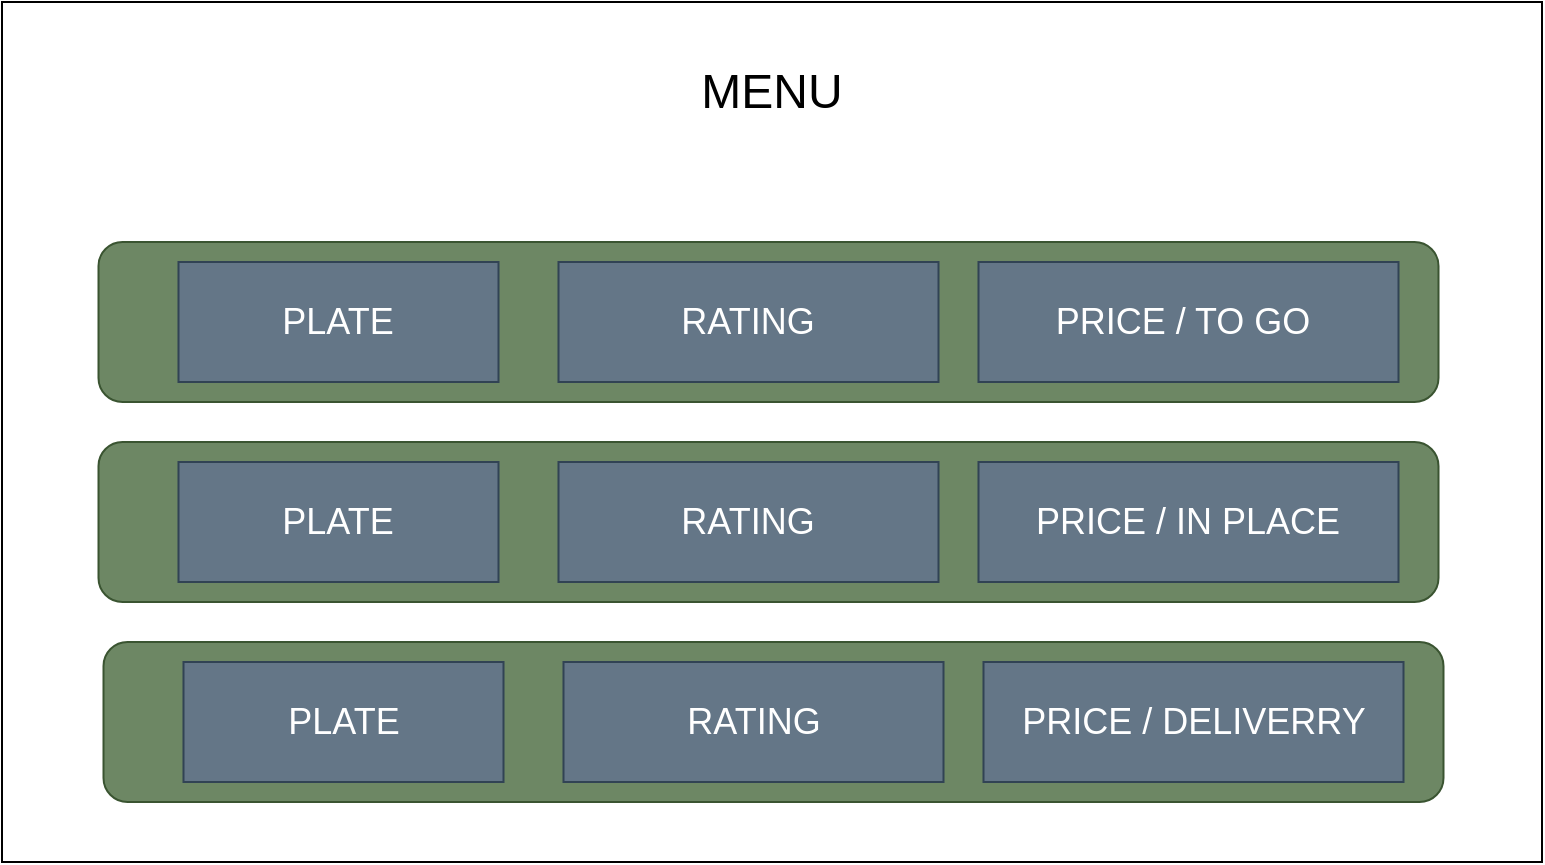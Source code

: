 <mxfile>
    <diagram id="rR15B2ARHBYAVIDUhVrd" name="Page-1">
        <mxGraphModel dx="438" dy="771" grid="1" gridSize="10" guides="1" tooltips="1" connect="1" arrows="1" fold="1" page="1" pageScale="1" pageWidth="850" pageHeight="1100" math="0" shadow="0">
            <root>
                <mxCell id="0"/>
                <mxCell id="1" parent="0"/>
                <mxCell id="2" value="" style="group" parent="1" vertex="1" connectable="0">
                    <mxGeometry x="890" y="60" width="770" height="430" as="geometry"/>
                </mxCell>
                <mxCell id="3" value="" style="whiteSpace=wrap;html=1;" parent="2" vertex="1">
                    <mxGeometry width="770" height="430" as="geometry"/>
                </mxCell>
                <mxCell id="4" value="&lt;font style=&quot;font-size: 24px&quot;&gt;MENU&lt;/font&gt;" style="text;html=1;strokeColor=none;fillColor=none;align=center;verticalAlign=middle;whiteSpace=wrap;rounded=0;fontSize=18;" parent="2" vertex="1">
                    <mxGeometry x="342.25" y="30" width="85.5" height="30" as="geometry"/>
                </mxCell>
                <mxCell id="5" value="" style="group" parent="2" vertex="1" connectable="0">
                    <mxGeometry x="48.25" y="120" width="670" height="80" as="geometry"/>
                </mxCell>
                <mxCell id="6" value="" style="rounded=1;whiteSpace=wrap;html=1;fontSize=18;strokeColor=#3A5431;fillColor=#6d8764;fontColor=#ffffff;" parent="5" vertex="1">
                    <mxGeometry width="670" height="80" as="geometry"/>
                </mxCell>
                <mxCell id="7" value="PLATE" style="rounded=0;whiteSpace=wrap;html=1;fontSize=18;strokeColor=#314354;fillColor=#647687;fontColor=#ffffff;" parent="5" vertex="1">
                    <mxGeometry x="40" y="10" width="160" height="60" as="geometry"/>
                </mxCell>
                <mxCell id="8" value="RATING" style="rounded=0;whiteSpace=wrap;html=1;fontSize=18;strokeColor=#314354;fillColor=#647687;fontColor=#ffffff;" parent="5" vertex="1">
                    <mxGeometry x="230" y="10" width="190" height="60" as="geometry"/>
                </mxCell>
                <mxCell id="9" value="PRICE / TO GO&amp;nbsp;" style="rounded=0;whiteSpace=wrap;html=1;fontSize=18;strokeColor=#314354;fillColor=#647687;fontColor=#ffffff;" parent="5" vertex="1">
                    <mxGeometry x="440" y="10" width="210" height="60" as="geometry"/>
                </mxCell>
                <mxCell id="10" value="" style="group" parent="2" vertex="1" connectable="0">
                    <mxGeometry x="48.25" y="220" width="670" height="80" as="geometry"/>
                </mxCell>
                <mxCell id="11" value="" style="rounded=1;whiteSpace=wrap;html=1;fontSize=18;strokeColor=#3A5431;fillColor=#6d8764;fontColor=#ffffff;" parent="10" vertex="1">
                    <mxGeometry width="670" height="80" as="geometry"/>
                </mxCell>
                <mxCell id="12" value="PLATE" style="rounded=0;whiteSpace=wrap;html=1;fontSize=18;strokeColor=#314354;fillColor=#647687;fontColor=#ffffff;" parent="10" vertex="1">
                    <mxGeometry x="40" y="10" width="160" height="60" as="geometry"/>
                </mxCell>
                <mxCell id="13" value="RATING" style="rounded=0;whiteSpace=wrap;html=1;fontSize=18;strokeColor=#314354;fillColor=#647687;fontColor=#ffffff;" parent="10" vertex="1">
                    <mxGeometry x="230" y="10" width="190" height="60" as="geometry"/>
                </mxCell>
                <mxCell id="14" value="PRICE / IN PLACE" style="rounded=0;whiteSpace=wrap;html=1;fontSize=18;strokeColor=#314354;fillColor=#647687;fontColor=#ffffff;" parent="10" vertex="1">
                    <mxGeometry x="440" y="10" width="210" height="60" as="geometry"/>
                </mxCell>
                <mxCell id="15" value="" style="group" parent="2" vertex="1" connectable="0">
                    <mxGeometry x="50.75" y="320" width="670" height="80" as="geometry"/>
                </mxCell>
                <mxCell id="16" value="" style="rounded=1;whiteSpace=wrap;html=1;fontSize=18;strokeColor=#3A5431;fillColor=#6d8764;fontColor=#ffffff;" parent="15" vertex="1">
                    <mxGeometry width="670" height="80" as="geometry"/>
                </mxCell>
                <mxCell id="17" value="PLATE" style="rounded=0;whiteSpace=wrap;html=1;fontSize=18;strokeColor=#314354;fillColor=#647687;fontColor=#ffffff;" parent="15" vertex="1">
                    <mxGeometry x="40" y="10" width="160" height="60" as="geometry"/>
                </mxCell>
                <mxCell id="18" value="RATING" style="rounded=0;whiteSpace=wrap;html=1;fontSize=18;strokeColor=#314354;fillColor=#647687;fontColor=#ffffff;" parent="15" vertex="1">
                    <mxGeometry x="230" y="10" width="190" height="60" as="geometry"/>
                </mxCell>
                <mxCell id="19" value="PRICE / DELIVERRY" style="rounded=0;whiteSpace=wrap;html=1;fontSize=18;strokeColor=#314354;fillColor=#647687;fontColor=#ffffff;" parent="15" vertex="1">
                    <mxGeometry x="440" y="10" width="210" height="60" as="geometry"/>
                </mxCell>
            </root>
        </mxGraphModel>
    </diagram>
</mxfile>